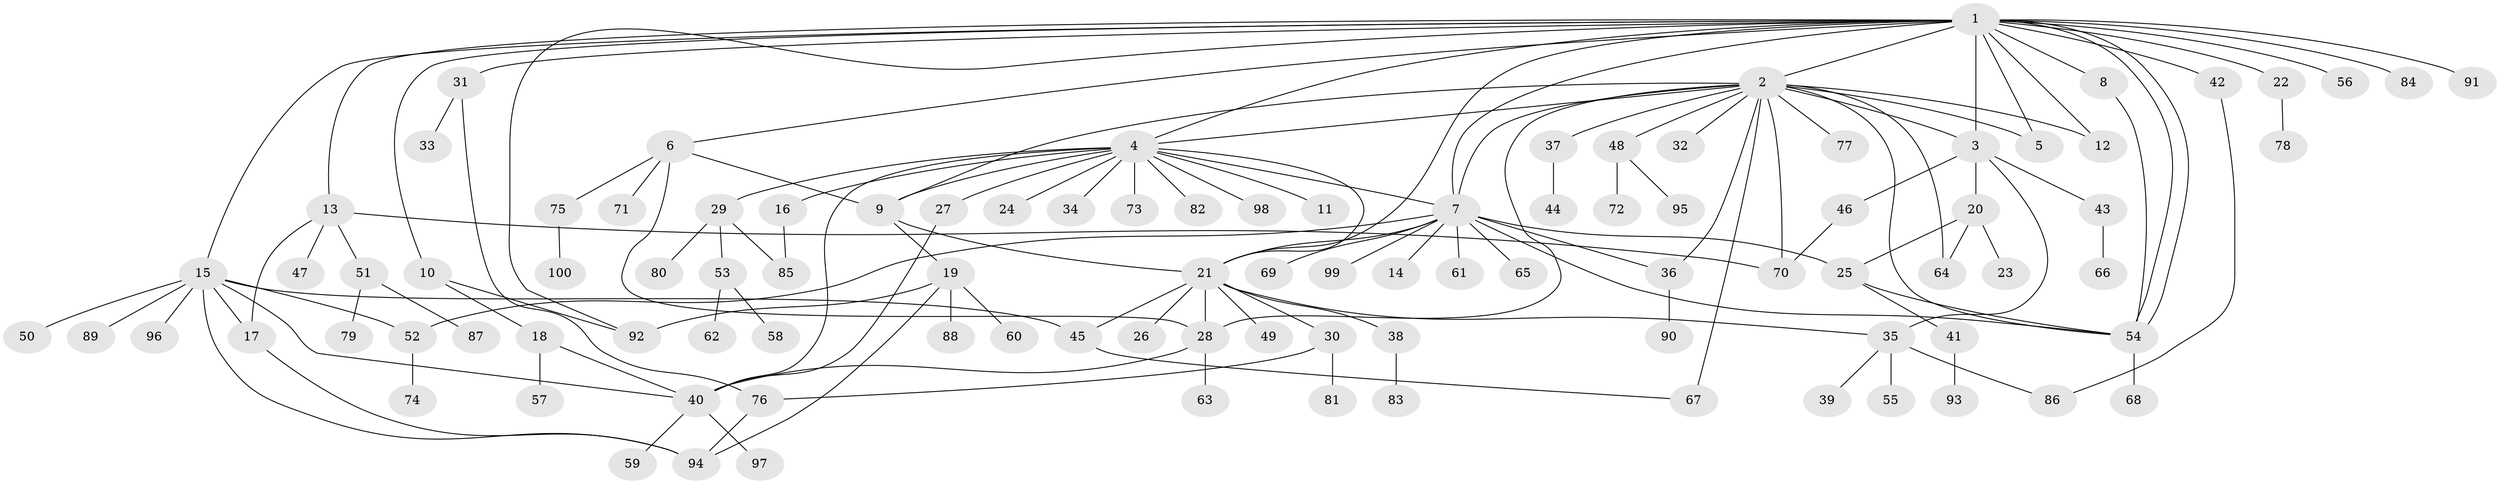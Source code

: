 // coarse degree distribution, {20: 0.014285714285714285, 16: 0.014285714285714285, 6: 0.014285714285714285, 14: 0.02857142857142857, 2: 0.12857142857142856, 8: 0.014285714285714285, 13: 0.014285714285714285, 5: 0.05714285714285714, 3: 0.1, 1: 0.5714285714285714, 9: 0.014285714285714285, 4: 0.014285714285714285, 7: 0.014285714285714285}
// Generated by graph-tools (version 1.1) at 2025/18/03/04/25 18:18:21]
// undirected, 100 vertices, 139 edges
graph export_dot {
graph [start="1"]
  node [color=gray90,style=filled];
  1;
  2;
  3;
  4;
  5;
  6;
  7;
  8;
  9;
  10;
  11;
  12;
  13;
  14;
  15;
  16;
  17;
  18;
  19;
  20;
  21;
  22;
  23;
  24;
  25;
  26;
  27;
  28;
  29;
  30;
  31;
  32;
  33;
  34;
  35;
  36;
  37;
  38;
  39;
  40;
  41;
  42;
  43;
  44;
  45;
  46;
  47;
  48;
  49;
  50;
  51;
  52;
  53;
  54;
  55;
  56;
  57;
  58;
  59;
  60;
  61;
  62;
  63;
  64;
  65;
  66;
  67;
  68;
  69;
  70;
  71;
  72;
  73;
  74;
  75;
  76;
  77;
  78;
  79;
  80;
  81;
  82;
  83;
  84;
  85;
  86;
  87;
  88;
  89;
  90;
  91;
  92;
  93;
  94;
  95;
  96;
  97;
  98;
  99;
  100;
  1 -- 2;
  1 -- 3;
  1 -- 4;
  1 -- 5;
  1 -- 6;
  1 -- 7;
  1 -- 8;
  1 -- 10;
  1 -- 12;
  1 -- 13;
  1 -- 15;
  1 -- 21;
  1 -- 22;
  1 -- 31;
  1 -- 42;
  1 -- 54;
  1 -- 54;
  1 -- 56;
  1 -- 84;
  1 -- 91;
  1 -- 92;
  2 -- 3;
  2 -- 4;
  2 -- 5;
  2 -- 7;
  2 -- 9;
  2 -- 12;
  2 -- 28;
  2 -- 32;
  2 -- 36;
  2 -- 37;
  2 -- 48;
  2 -- 54;
  2 -- 64;
  2 -- 67;
  2 -- 70;
  2 -- 77;
  3 -- 20;
  3 -- 35;
  3 -- 43;
  3 -- 46;
  4 -- 7;
  4 -- 9;
  4 -- 11;
  4 -- 16;
  4 -- 21;
  4 -- 24;
  4 -- 27;
  4 -- 29;
  4 -- 34;
  4 -- 40;
  4 -- 73;
  4 -- 82;
  4 -- 98;
  6 -- 9;
  6 -- 28;
  6 -- 71;
  6 -- 75;
  7 -- 14;
  7 -- 21;
  7 -- 25;
  7 -- 36;
  7 -- 52;
  7 -- 54;
  7 -- 61;
  7 -- 65;
  7 -- 69;
  7 -- 99;
  8 -- 54;
  9 -- 19;
  9 -- 21;
  10 -- 18;
  10 -- 92;
  13 -- 17;
  13 -- 47;
  13 -- 51;
  13 -- 70;
  15 -- 17;
  15 -- 40;
  15 -- 45;
  15 -- 50;
  15 -- 52;
  15 -- 89;
  15 -- 94;
  15 -- 96;
  16 -- 85;
  17 -- 94;
  18 -- 40;
  18 -- 57;
  19 -- 60;
  19 -- 88;
  19 -- 92;
  19 -- 94;
  20 -- 23;
  20 -- 25;
  20 -- 64;
  21 -- 26;
  21 -- 28;
  21 -- 30;
  21 -- 35;
  21 -- 38;
  21 -- 45;
  21 -- 49;
  22 -- 78;
  25 -- 41;
  25 -- 54;
  27 -- 40;
  28 -- 40;
  28 -- 63;
  29 -- 53;
  29 -- 80;
  29 -- 85;
  30 -- 76;
  30 -- 81;
  31 -- 33;
  31 -- 76;
  35 -- 39;
  35 -- 55;
  35 -- 86;
  36 -- 90;
  37 -- 44;
  38 -- 83;
  40 -- 59;
  40 -- 97;
  41 -- 93;
  42 -- 86;
  43 -- 66;
  45 -- 67;
  46 -- 70;
  48 -- 72;
  48 -- 95;
  51 -- 79;
  51 -- 87;
  52 -- 74;
  53 -- 58;
  53 -- 62;
  54 -- 68;
  75 -- 100;
  76 -- 94;
}
